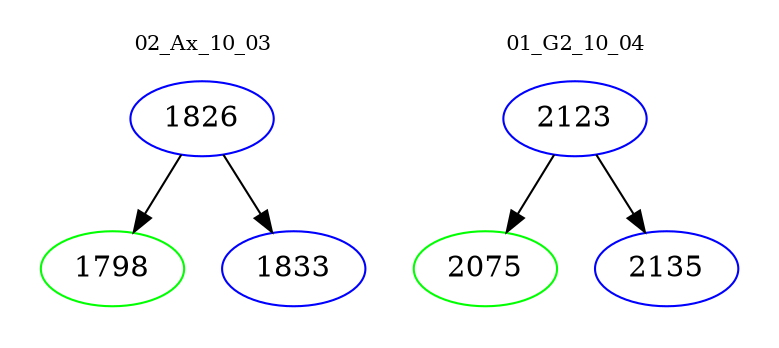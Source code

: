 digraph{
subgraph cluster_0 {
color = white
label = "02_Ax_10_03";
fontsize=10;
T0_1826 [label="1826", color="blue"]
T0_1826 -> T0_1798 [color="black"]
T0_1798 [label="1798", color="green"]
T0_1826 -> T0_1833 [color="black"]
T0_1833 [label="1833", color="blue"]
}
subgraph cluster_1 {
color = white
label = "01_G2_10_04";
fontsize=10;
T1_2123 [label="2123", color="blue"]
T1_2123 -> T1_2075 [color="black"]
T1_2075 [label="2075", color="green"]
T1_2123 -> T1_2135 [color="black"]
T1_2135 [label="2135", color="blue"]
}
}
